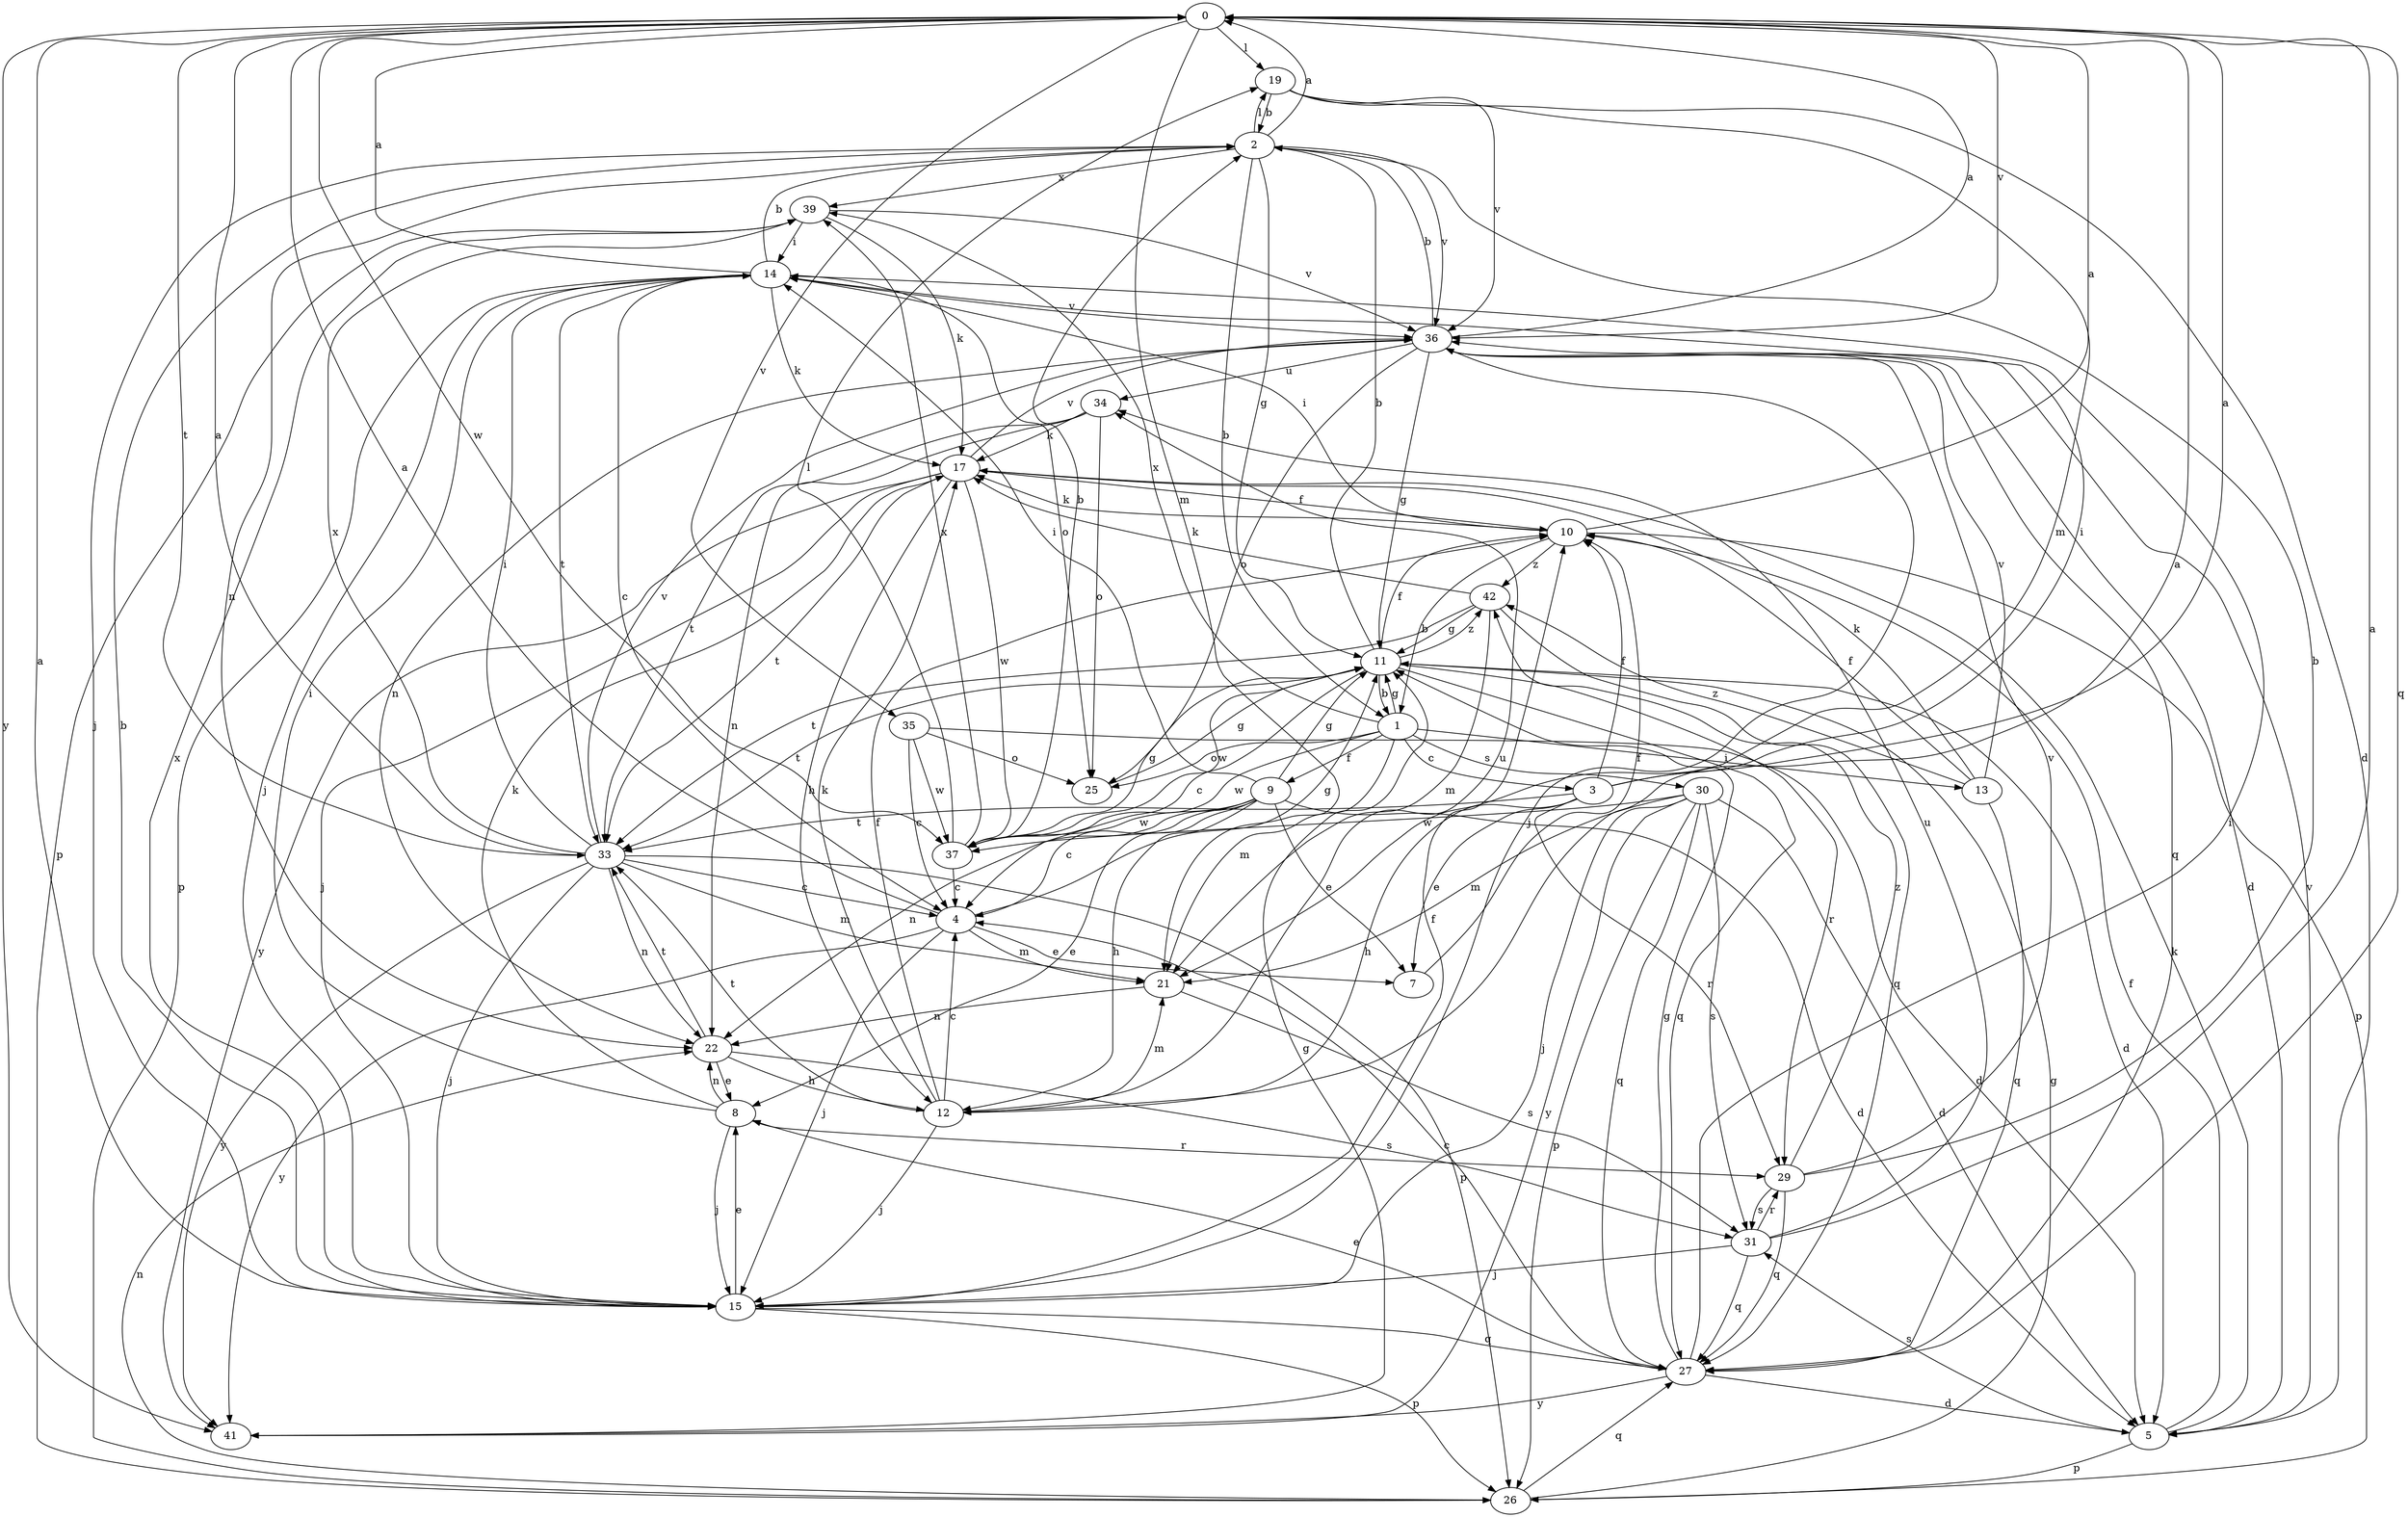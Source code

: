 strict digraph  {
0;
1;
2;
3;
4;
5;
7;
8;
9;
10;
11;
12;
13;
14;
15;
17;
19;
21;
22;
25;
26;
27;
29;
30;
31;
33;
34;
35;
36;
37;
39;
41;
42;
0 -> 19  [label=l];
0 -> 21  [label=m];
0 -> 27  [label=q];
0 -> 33  [label=t];
0 -> 35  [label=v];
0 -> 36  [label=v];
0 -> 37  [label=w];
0 -> 41  [label=y];
1 -> 3  [label=c];
1 -> 9  [label=f];
1 -> 11  [label=g];
1 -> 13  [label=i];
1 -> 21  [label=m];
1 -> 25  [label=o];
1 -> 30  [label=s];
1 -> 37  [label=w];
1 -> 39  [label=x];
2 -> 0  [label=a];
2 -> 1  [label=b];
2 -> 11  [label=g];
2 -> 15  [label=j];
2 -> 19  [label=l];
2 -> 22  [label=n];
2 -> 36  [label=v];
2 -> 39  [label=x];
3 -> 0  [label=a];
3 -> 7  [label=e];
3 -> 10  [label=f];
3 -> 12  [label=h];
3 -> 14  [label=i];
3 -> 29  [label=r];
3 -> 33  [label=t];
4 -> 0  [label=a];
4 -> 7  [label=e];
4 -> 11  [label=g];
4 -> 15  [label=j];
4 -> 21  [label=m];
4 -> 41  [label=y];
5 -> 10  [label=f];
5 -> 17  [label=k];
5 -> 26  [label=p];
5 -> 31  [label=s];
5 -> 36  [label=v];
7 -> 10  [label=f];
8 -> 14  [label=i];
8 -> 15  [label=j];
8 -> 17  [label=k];
8 -> 22  [label=n];
8 -> 29  [label=r];
9 -> 4  [label=c];
9 -> 5  [label=d];
9 -> 7  [label=e];
9 -> 8  [label=e];
9 -> 11  [label=g];
9 -> 12  [label=h];
9 -> 14  [label=i];
9 -> 22  [label=n];
9 -> 37  [label=w];
10 -> 0  [label=a];
10 -> 1  [label=b];
10 -> 14  [label=i];
10 -> 17  [label=k];
10 -> 26  [label=p];
10 -> 42  [label=z];
11 -> 1  [label=b];
11 -> 2  [label=b];
11 -> 4  [label=c];
11 -> 5  [label=d];
11 -> 10  [label=f];
11 -> 27  [label=q];
11 -> 29  [label=r];
11 -> 33  [label=t];
11 -> 37  [label=w];
11 -> 42  [label=z];
12 -> 0  [label=a];
12 -> 4  [label=c];
12 -> 10  [label=f];
12 -> 15  [label=j];
12 -> 17  [label=k];
12 -> 21  [label=m];
12 -> 33  [label=t];
12 -> 34  [label=u];
13 -> 10  [label=f];
13 -> 17  [label=k];
13 -> 27  [label=q];
13 -> 36  [label=v];
13 -> 42  [label=z];
14 -> 0  [label=a];
14 -> 2  [label=b];
14 -> 4  [label=c];
14 -> 15  [label=j];
14 -> 17  [label=k];
14 -> 25  [label=o];
14 -> 26  [label=p];
14 -> 33  [label=t];
14 -> 36  [label=v];
15 -> 0  [label=a];
15 -> 2  [label=b];
15 -> 8  [label=e];
15 -> 10  [label=f];
15 -> 26  [label=p];
15 -> 27  [label=q];
15 -> 39  [label=x];
17 -> 10  [label=f];
17 -> 12  [label=h];
17 -> 15  [label=j];
17 -> 33  [label=t];
17 -> 36  [label=v];
17 -> 37  [label=w];
17 -> 41  [label=y];
19 -> 2  [label=b];
19 -> 5  [label=d];
19 -> 21  [label=m];
19 -> 36  [label=v];
21 -> 22  [label=n];
21 -> 31  [label=s];
22 -> 8  [label=e];
22 -> 12  [label=h];
22 -> 31  [label=s];
22 -> 33  [label=t];
25 -> 11  [label=g];
26 -> 11  [label=g];
26 -> 22  [label=n];
26 -> 27  [label=q];
27 -> 4  [label=c];
27 -> 5  [label=d];
27 -> 8  [label=e];
27 -> 11  [label=g];
27 -> 14  [label=i];
27 -> 41  [label=y];
29 -> 2  [label=b];
29 -> 27  [label=q];
29 -> 31  [label=s];
29 -> 36  [label=v];
29 -> 42  [label=z];
30 -> 5  [label=d];
30 -> 15  [label=j];
30 -> 21  [label=m];
30 -> 26  [label=p];
30 -> 27  [label=q];
30 -> 31  [label=s];
30 -> 37  [label=w];
30 -> 41  [label=y];
31 -> 0  [label=a];
31 -> 15  [label=j];
31 -> 27  [label=q];
31 -> 29  [label=r];
31 -> 34  [label=u];
33 -> 0  [label=a];
33 -> 4  [label=c];
33 -> 14  [label=i];
33 -> 15  [label=j];
33 -> 21  [label=m];
33 -> 22  [label=n];
33 -> 26  [label=p];
33 -> 36  [label=v];
33 -> 39  [label=x];
33 -> 41  [label=y];
34 -> 17  [label=k];
34 -> 22  [label=n];
34 -> 25  [label=o];
34 -> 33  [label=t];
35 -> 4  [label=c];
35 -> 5  [label=d];
35 -> 25  [label=o];
35 -> 37  [label=w];
36 -> 0  [label=a];
36 -> 2  [label=b];
36 -> 5  [label=d];
36 -> 11  [label=g];
36 -> 15  [label=j];
36 -> 22  [label=n];
36 -> 25  [label=o];
36 -> 27  [label=q];
36 -> 34  [label=u];
37 -> 2  [label=b];
37 -> 4  [label=c];
37 -> 11  [label=g];
37 -> 19  [label=l];
37 -> 39  [label=x];
39 -> 14  [label=i];
39 -> 17  [label=k];
39 -> 26  [label=p];
39 -> 36  [label=v];
41 -> 11  [label=g];
42 -> 11  [label=g];
42 -> 17  [label=k];
42 -> 21  [label=m];
42 -> 27  [label=q];
42 -> 33  [label=t];
}
